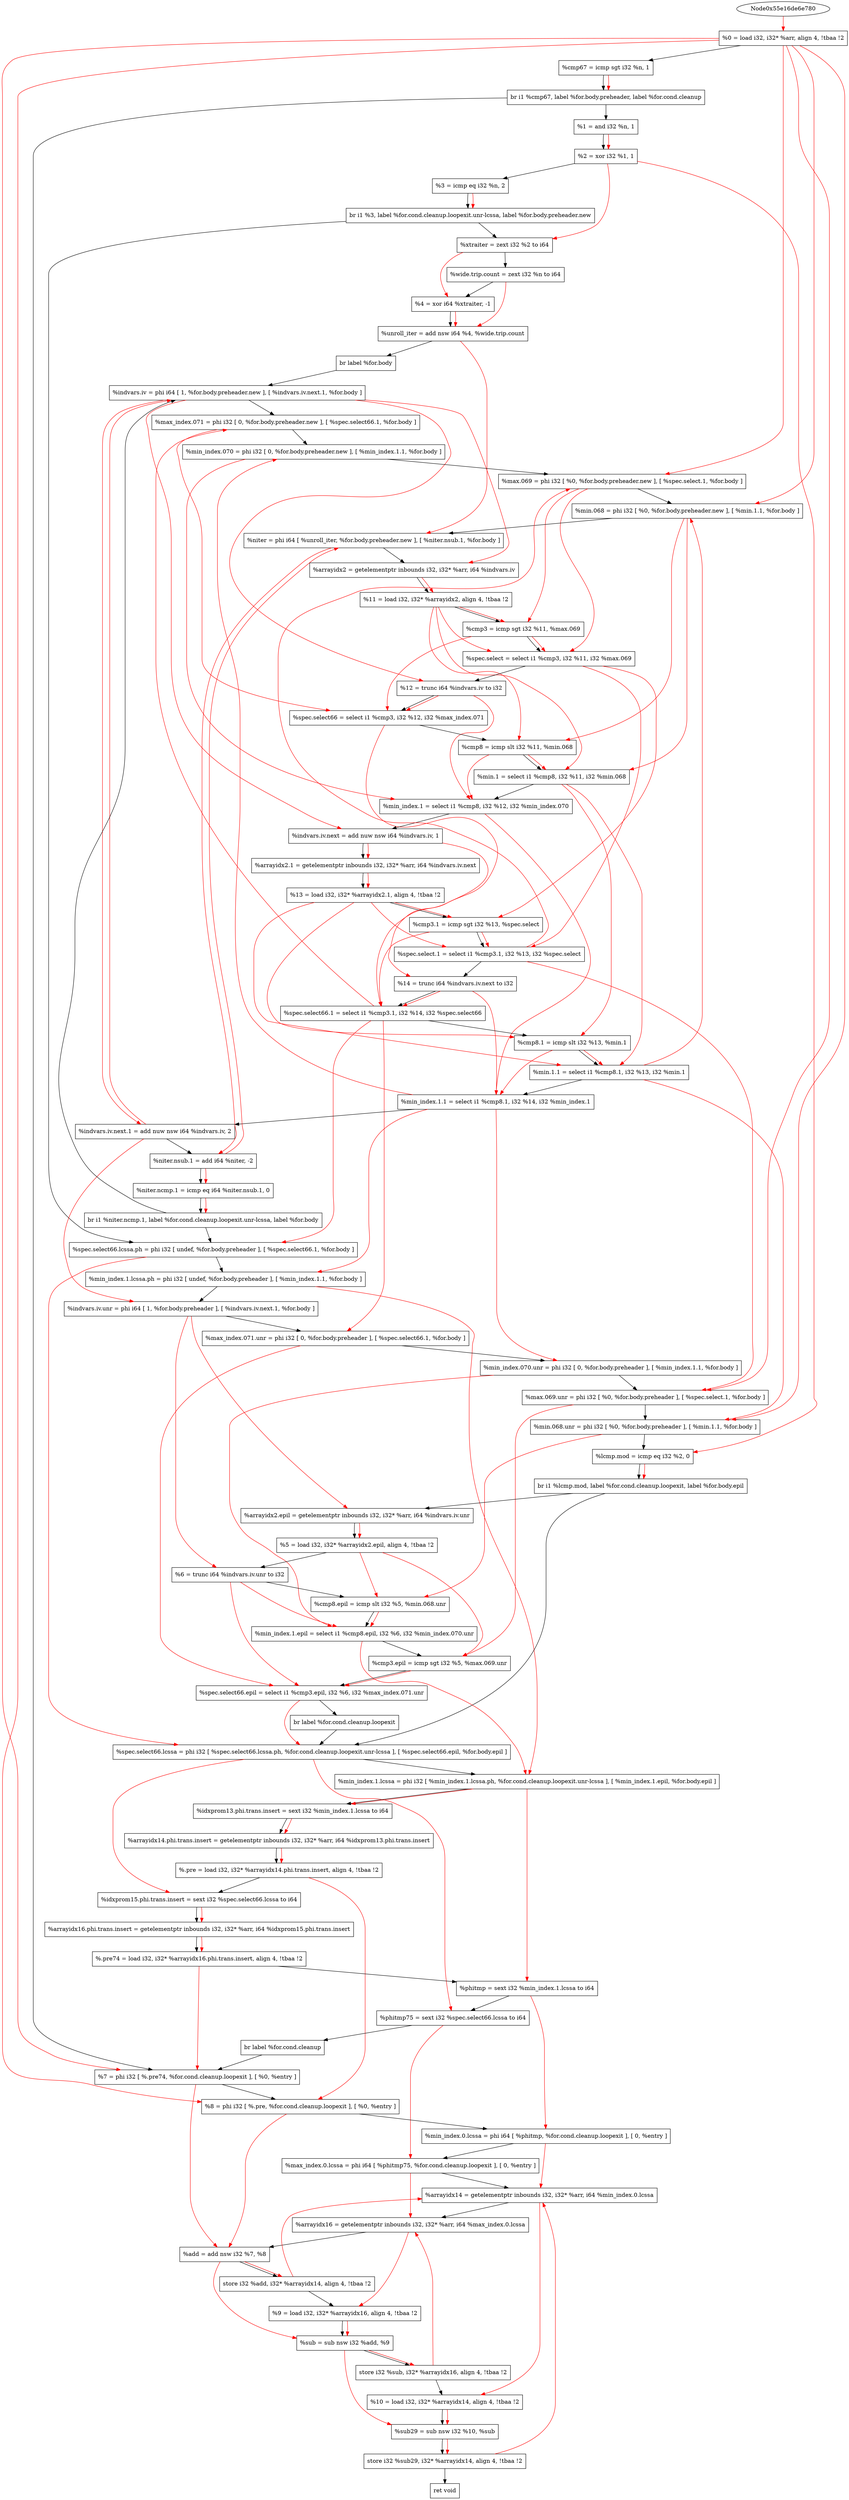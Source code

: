 digraph "CDFG for'func' function" {
	Node0x55e16de6e968[shape=record, label="  %0 = load i32, i32* %arr, align 4, !tbaa !2"];
	Node0x55e16de6fed0[shape=record, label="  %cmp67 = icmp sgt i32 %n, 1"];
	Node0x55e16ddf7db8[shape=record, label="  br i1 %cmp67, label %for.body.preheader, label %for.cond.cleanup"];
	Node0x55e16de701c0[shape=record, label="  %1 = and i32 %n, 1"];
	Node0x55e16de70230[shape=record, label="  %2 = xor i32 %1, 1"];
	Node0x55e16de702d0[shape=record, label="  %3 = icmp eq i32 %n, 2"];
	Node0x55e16de03228[shape=record, label="  br i1 %3, label %for.cond.cleanup.loopexit.unr-lcssa, label %for.body.preheader.new"];
	Node0x55e16de70498[shape=record, label="  %xtraiter = zext i32 %2 to i64"];
	Node0x55e16de704f8[shape=record, label="  %wide.trip.count = zext i32 %n to i64"];
	Node0x55e16de705d0[shape=record, label="  %4 = xor i64 %xtraiter, -1"];
	Node0x55e16de70690[shape=record, label="  %unroll_iter = add nsw i64 %4, %wide.trip.count"];
	Node0x55e16de707c8[shape=record, label="  br label %for.body"];
	Node0x55e16de70c88[shape=record, label="  %spec.select66.lcssa.ph = phi i32 [ undef, %for.body.preheader ], [ %spec.select66.1, %for.body ]"];
	Node0x55e16de70fb8[shape=record, label="  %min_index.1.lcssa.ph = phi i32 [ undef, %for.body.preheader ], [ %min_index.1.1, %for.body ]"];
	Node0x55e16de711a8[shape=record, label="  %indvars.iv.unr = phi i64 [ 1, %for.body.preheader ], [ %indvars.iv.next.1, %for.body ]"];
	Node0x55e16de712d8[shape=record, label="  %max_index.071.unr = phi i32 [ 0, %for.body.preheader ], [ %spec.select66.1, %for.body ]"];
	Node0x55e16de713a8[shape=record, label="  %min_index.070.unr = phi i32 [ 0, %for.body.preheader ], [ %min_index.1.1, %for.body ]"];
	Node0x55e16de714d8[shape=record, label="  %max.069.unr = phi i32 [ %0, %for.body.preheader ], [ %spec.select.1, %for.body ]"];
	Node0x55e16de71688[shape=record, label="  %min.068.unr = phi i32 [ %0, %for.body.preheader ], [ %min.1.1, %for.body ]"];
	Node0x55e16de71750[shape=record, label="  %lcmp.mod = icmp eq i32 %2, 0"];
	Node0x55e16de03348[shape=record, label="  br i1 %lcmp.mod, label %for.cond.cleanup.loopexit, label %for.body.epil"];
	Node0x55e16de719f0[shape=record, label="  %arrayidx2.epil = getelementptr inbounds i32, i32* %arr, i64 %indvars.iv.unr"];
	Node0x55e16de71978[shape=record, label="  %5 = load i32, i32* %arrayidx2.epil, align 4, !tbaa !2"];
	Node0x55e16de72068[shape=record, label="  %6 = trunc i64 %indvars.iv.unr to i32"];
	Node0x55e16de720e0[shape=record, label="  %cmp8.epil = icmp slt i32 %5, %min.068.unr"];
	Node0x55e16de03468[shape=record, label="  %min_index.1.epil = select i1 %cmp8.epil, i32 %6, i32 %min_index.070.unr"];
	Node0x55e16de72500[shape=record, label="  %cmp3.epil = icmp sgt i32 %5, %max.069.unr"];
	Node0x55e16de03588[shape=record, label="  %spec.select66.epil = select i1 %cmp3.epil, i32 %6, i32 %max_index.071.unr"];
	Node0x55e16de725e8[shape=record, label="  br label %for.cond.cleanup.loopexit"];
	Node0x55e16de72638[shape=record, label="  %spec.select66.lcssa = phi i32 [ %spec.select66.lcssa.ph, %for.cond.cleanup.loopexit.unr-lcssa ], [ %spec.select66.epil, %for.body.epil ]"];
	Node0x55e16de72708[shape=record, label="  %min_index.1.lcssa = phi i32 [ %min_index.1.lcssa.ph, %for.cond.cleanup.loopexit.unr-lcssa ], [ %min_index.1.epil, %for.body.epil ]"];
	Node0x55e16de71898[shape=record, label="  %idxprom13.phi.trans.insert = sext i32 %min_index.1.lcssa to i64"];
	Node0x55e16de72840[shape=record, label="  %arrayidx14.phi.trans.insert = getelementptr inbounds i32, i32* %arr, i64 %idxprom13.phi.trans.insert"];
	Node0x55e16de728e8[shape=record, label="  %.pre = load i32, i32* %arrayidx14.phi.trans.insert, align 4, !tbaa !2"];
	Node0x55e16de72968[shape=record, label="  %idxprom15.phi.trans.insert = sext i32 %spec.select66.lcssa to i64"];
	Node0x55e16de72a20[shape=record, label="  %arrayidx16.phi.trans.insert = getelementptr inbounds i32, i32* %arr, i64 %idxprom15.phi.trans.insert"];
	Node0x55e16de72ac8[shape=record, label="  %.pre74 = load i32, i32* %arrayidx16.phi.trans.insert, align 4, !tbaa !2"];
	Node0x55e16de72b48[shape=record, label="  %phitmp = sext i32 %min_index.1.lcssa to i64"];
	Node0x55e16de72bc8[shape=record, label="  %phitmp75 = sext i32 %spec.select66.lcssa to i64"];
	Node0x55e16de72c58[shape=record, label="  br label %for.cond.cleanup"];
	Node0x55e16de72ca8[shape=record, label="  %7 = phi i32 [ %.pre74, %for.cond.cleanup.loopexit ], [ %0, %entry ]"];
	Node0x55e16de72d48[shape=record, label="  %8 = phi i32 [ %.pre, %for.cond.cleanup.loopexit ], [ %0, %entry ]"];
	Node0x55e16de70618[shape=record, label="  %min_index.0.lcssa = phi i64 [ %phitmp, %for.cond.cleanup.loopexit ], [ 0, %entry ]"];
	Node0x55e16de72f28[shape=record, label="  %max_index.0.lcssa = phi i64 [ %phitmp75, %for.cond.cleanup.loopexit ], [ 0, %entry ]"];
	Node0x55e16de73020[shape=record, label="  %arrayidx14 = getelementptr inbounds i32, i32* %arr, i64 %min_index.0.lcssa"];
	Node0x55e16de730d0[shape=record, label="  %arrayidx16 = getelementptr inbounds i32, i32* %arr, i64 %max_index.0.lcssa"];
	Node0x55e16de73960[shape=record, label="  %add = add nsw i32 %7, %8"];
	Node0x55e16de739d0[shape=record, label="  store i32 %add, i32* %arrayidx14, align 4, !tbaa !2"];
	Node0x55e16de700f8[shape=record, label="  %9 = load i32, i32* %arrayidx16, align 4, !tbaa !2"];
	Node0x55e16de73a50[shape=record, label="  %sub = sub nsw i32 %add, %9"];
	Node0x55e16de73ae0[shape=record, label="  store i32 %sub, i32* %arrayidx16, align 4, !tbaa !2"];
	Node0x55e16de73b48[shape=record, label="  %10 = load i32, i32* %arrayidx14, align 4, !tbaa !2"];
	Node0x55e16de73bc0[shape=record, label="  %sub29 = sub nsw i32 %10, %sub"];
	Node0x55e16de73c50[shape=record, label="  store i32 %sub29, i32* %arrayidx14, align 4, !tbaa !2"];
	Node0x55e16de73ca0[shape=record, label="  ret void"];
	Node0x55e16de73ce8[shape=record, label="  %indvars.iv = phi i64 [ 1, %for.body.preheader.new ], [ %indvars.iv.next.1, %for.body ]"];
	Node0x55e16de73d88[shape=record, label="  %max_index.071 = phi i32 [ 0, %for.body.preheader.new ], [ %spec.select66.1, %for.body ]"];
	Node0x55e16de73e58[shape=record, label="  %min_index.070 = phi i32 [ 0, %for.body.preheader.new ], [ %min_index.1.1, %for.body ]"];
	Node0x55e16de73f28[shape=record, label="  %max.069 = phi i32 [ %0, %for.body.preheader.new ], [ %spec.select.1, %for.body ]"];
	Node0x55e16de73fe8[shape=record, label="  %min.068 = phi i32 [ %0, %for.body.preheader.new ], [ %min.1.1, %for.body ]"];
	Node0x55e16de746c8[shape=record, label="  %niter = phi i64 [ %unroll_iter, %for.body.preheader.new ], [ %niter.nsub.1, %for.body ]"];
	Node0x55e16de747b0[shape=record, label="  %arrayidx2 = getelementptr inbounds i32, i32* %arr, i64 %indvars.iv"];
	Node0x55e16de74848[shape=record, label="  %11 = load i32, i32* %arrayidx2, align 4, !tbaa !2"];
	Node0x55e16de748c0[shape=record, label="  %cmp3 = icmp sgt i32 %11, %max.069"];
	Node0x55e16de74968[shape=record, label="  %spec.select = select i1 %cmp3, i32 %11, i32 %max.069"];
	Node0x55e16de749f8[shape=record, label="  %12 = trunc i64 %indvars.iv to i32"];
	Node0x55e16de74a88[shape=record, label="  %spec.select66 = select i1 %cmp3, i32 %12, i32 %max_index.071"];
	Node0x55e16de74b30[shape=record, label="  %cmp8 = icmp slt i32 %11, %min.068"];
	Node0x55e16de74bd8[shape=record, label="  %min.1 = select i1 %cmp8, i32 %11, i32 %min.068"];
	Node0x55e16de74c88[shape=record, label="  %min_index.1 = select i1 %cmp8, i32 %12, i32 %min_index.070"];
	Node0x55e16de74d30[shape=record, label="  %indvars.iv.next = add nuw nsw i64 %indvars.iv, 1"];
	Node0x55e16de74e00[shape=record, label="  %arrayidx2.1 = getelementptr inbounds i32, i32* %arr, i64 %indvars.iv.next"];
	Node0x55e16de74e68[shape=record, label="  %13 = load i32, i32* %arrayidx2.1, align 4, !tbaa !2"];
	Node0x55e16de74ee0[shape=record, label="  %cmp3.1 = icmp sgt i32 %13, %spec.select"];
	Node0x55e16de74f88[shape=record, label="  %spec.select.1 = select i1 %cmp3.1, i32 %13, i32 %spec.select"];
	Node0x55e16de71488[shape=record, label="  %14 = trunc i64 %indvars.iv.next to i32"];
	Node0x55e16de75018[shape=record, label="  %spec.select66.1 = select i1 %cmp3.1, i32 %14, i32 %spec.select66"];
	Node0x55e16de75090[shape=record, label="  %cmp8.1 = icmp slt i32 %13, %min.1"];
	Node0x55e16de75138[shape=record, label="  %min.1.1 = select i1 %cmp8.1, i32 %13, i32 %min.1"];
	Node0x55e16de751c8[shape=record, label="  %min_index.1.1 = select i1 %cmp8.1, i32 %14, i32 %min_index.1"];
	Node0x55e16de75240[shape=record, label="  %indvars.iv.next.1 = add nuw nsw i64 %indvars.iv, 2"];
	Node0x55e16de752b0[shape=record, label="  %niter.nsub.1 = add i64 %niter, -2"];
	Node0x55e16de75320[shape=record, label="  %niter.ncmp.1 = icmp eq i64 %niter.nsub.1, 0"];
	Node0x55e16de753a8[shape=record, label="  br i1 %niter.ncmp.1, label %for.cond.cleanup.loopexit.unr-lcssa, label %for.body"];
	Node0x55e16de6e968 -> Node0x55e16de6fed0
	Node0x55e16de6fed0 -> Node0x55e16ddf7db8
	Node0x55e16ddf7db8 -> Node0x55e16de701c0
	Node0x55e16ddf7db8 -> Node0x55e16de72ca8
	Node0x55e16de701c0 -> Node0x55e16de70230
	Node0x55e16de70230 -> Node0x55e16de702d0
	Node0x55e16de702d0 -> Node0x55e16de03228
	Node0x55e16de03228 -> Node0x55e16de70c88
	Node0x55e16de03228 -> Node0x55e16de70498
	Node0x55e16de70498 -> Node0x55e16de704f8
	Node0x55e16de704f8 -> Node0x55e16de705d0
	Node0x55e16de705d0 -> Node0x55e16de70690
	Node0x55e16de70690 -> Node0x55e16de707c8
	Node0x55e16de707c8 -> Node0x55e16de73ce8
	Node0x55e16de70c88 -> Node0x55e16de70fb8
	Node0x55e16de70fb8 -> Node0x55e16de711a8
	Node0x55e16de711a8 -> Node0x55e16de712d8
	Node0x55e16de712d8 -> Node0x55e16de713a8
	Node0x55e16de713a8 -> Node0x55e16de714d8
	Node0x55e16de714d8 -> Node0x55e16de71688
	Node0x55e16de71688 -> Node0x55e16de71750
	Node0x55e16de71750 -> Node0x55e16de03348
	Node0x55e16de03348 -> Node0x55e16de72638
	Node0x55e16de03348 -> Node0x55e16de719f0
	Node0x55e16de719f0 -> Node0x55e16de71978
	Node0x55e16de71978 -> Node0x55e16de72068
	Node0x55e16de72068 -> Node0x55e16de720e0
	Node0x55e16de720e0 -> Node0x55e16de03468
	Node0x55e16de03468 -> Node0x55e16de72500
	Node0x55e16de72500 -> Node0x55e16de03588
	Node0x55e16de03588 -> Node0x55e16de725e8
	Node0x55e16de725e8 -> Node0x55e16de72638
	Node0x55e16de72638 -> Node0x55e16de72708
	Node0x55e16de72708 -> Node0x55e16de71898
	Node0x55e16de71898 -> Node0x55e16de72840
	Node0x55e16de72840 -> Node0x55e16de728e8
	Node0x55e16de728e8 -> Node0x55e16de72968
	Node0x55e16de72968 -> Node0x55e16de72a20
	Node0x55e16de72a20 -> Node0x55e16de72ac8
	Node0x55e16de72ac8 -> Node0x55e16de72b48
	Node0x55e16de72b48 -> Node0x55e16de72bc8
	Node0x55e16de72bc8 -> Node0x55e16de72c58
	Node0x55e16de72c58 -> Node0x55e16de72ca8
	Node0x55e16de72ca8 -> Node0x55e16de72d48
	Node0x55e16de72d48 -> Node0x55e16de70618
	Node0x55e16de70618 -> Node0x55e16de72f28
	Node0x55e16de72f28 -> Node0x55e16de73020
	Node0x55e16de73020 -> Node0x55e16de730d0
	Node0x55e16de730d0 -> Node0x55e16de73960
	Node0x55e16de73960 -> Node0x55e16de739d0
	Node0x55e16de739d0 -> Node0x55e16de700f8
	Node0x55e16de700f8 -> Node0x55e16de73a50
	Node0x55e16de73a50 -> Node0x55e16de73ae0
	Node0x55e16de73ae0 -> Node0x55e16de73b48
	Node0x55e16de73b48 -> Node0x55e16de73bc0
	Node0x55e16de73bc0 -> Node0x55e16de73c50
	Node0x55e16de73c50 -> Node0x55e16de73ca0
	Node0x55e16de73ce8 -> Node0x55e16de73d88
	Node0x55e16de73d88 -> Node0x55e16de73e58
	Node0x55e16de73e58 -> Node0x55e16de73f28
	Node0x55e16de73f28 -> Node0x55e16de73fe8
	Node0x55e16de73fe8 -> Node0x55e16de746c8
	Node0x55e16de746c8 -> Node0x55e16de747b0
	Node0x55e16de747b0 -> Node0x55e16de74848
	Node0x55e16de74848 -> Node0x55e16de748c0
	Node0x55e16de748c0 -> Node0x55e16de74968
	Node0x55e16de74968 -> Node0x55e16de749f8
	Node0x55e16de749f8 -> Node0x55e16de74a88
	Node0x55e16de74a88 -> Node0x55e16de74b30
	Node0x55e16de74b30 -> Node0x55e16de74bd8
	Node0x55e16de74bd8 -> Node0x55e16de74c88
	Node0x55e16de74c88 -> Node0x55e16de74d30
	Node0x55e16de74d30 -> Node0x55e16de74e00
	Node0x55e16de74e00 -> Node0x55e16de74e68
	Node0x55e16de74e68 -> Node0x55e16de74ee0
	Node0x55e16de74ee0 -> Node0x55e16de74f88
	Node0x55e16de74f88 -> Node0x55e16de71488
	Node0x55e16de71488 -> Node0x55e16de75018
	Node0x55e16de75018 -> Node0x55e16de75090
	Node0x55e16de75090 -> Node0x55e16de75138
	Node0x55e16de75138 -> Node0x55e16de751c8
	Node0x55e16de751c8 -> Node0x55e16de75240
	Node0x55e16de75240 -> Node0x55e16de752b0
	Node0x55e16de752b0 -> Node0x55e16de75320
	Node0x55e16de75320 -> Node0x55e16de753a8
	Node0x55e16de753a8 -> Node0x55e16de70c88
	Node0x55e16de753a8 -> Node0x55e16de73ce8
edge [color=red]
	Node0x55e16de6e780 -> Node0x55e16de6e968
	Node0x55e16de6fed0 -> Node0x55e16ddf7db8
	Node0x55e16de701c0 -> Node0x55e16de70230
	Node0x55e16de702d0 -> Node0x55e16de03228
	Node0x55e16de70230 -> Node0x55e16de70498
	Node0x55e16de70498 -> Node0x55e16de705d0
	Node0x55e16de705d0 -> Node0x55e16de70690
	Node0x55e16de704f8 -> Node0x55e16de70690
	Node0x55e16de75018 -> Node0x55e16de70c88
	Node0x55e16de751c8 -> Node0x55e16de70fb8
	Node0x55e16de75240 -> Node0x55e16de711a8
	Node0x55e16de75018 -> Node0x55e16de712d8
	Node0x55e16de751c8 -> Node0x55e16de713a8
	Node0x55e16de6e968 -> Node0x55e16de714d8
	Node0x55e16de74f88 -> Node0x55e16de714d8
	Node0x55e16de6e968 -> Node0x55e16de71688
	Node0x55e16de75138 -> Node0x55e16de71688
	Node0x55e16de70230 -> Node0x55e16de71750
	Node0x55e16de71750 -> Node0x55e16de03348
	Node0x55e16de711a8 -> Node0x55e16de719f0
	Node0x55e16de719f0 -> Node0x55e16de71978
	Node0x55e16de711a8 -> Node0x55e16de72068
	Node0x55e16de71978 -> Node0x55e16de720e0
	Node0x55e16de71688 -> Node0x55e16de720e0
	Node0x55e16de720e0 -> Node0x55e16de03468
	Node0x55e16de72068 -> Node0x55e16de03468
	Node0x55e16de713a8 -> Node0x55e16de03468
	Node0x55e16de71978 -> Node0x55e16de72500
	Node0x55e16de714d8 -> Node0x55e16de72500
	Node0x55e16de72500 -> Node0x55e16de03588
	Node0x55e16de72068 -> Node0x55e16de03588
	Node0x55e16de712d8 -> Node0x55e16de03588
	Node0x55e16de70c88 -> Node0x55e16de72638
	Node0x55e16de03588 -> Node0x55e16de72638
	Node0x55e16de70fb8 -> Node0x55e16de72708
	Node0x55e16de03468 -> Node0x55e16de72708
	Node0x55e16de72708 -> Node0x55e16de71898
	Node0x55e16de71898 -> Node0x55e16de72840
	Node0x55e16de72840 -> Node0x55e16de728e8
	Node0x55e16de72638 -> Node0x55e16de72968
	Node0x55e16de72968 -> Node0x55e16de72a20
	Node0x55e16de72a20 -> Node0x55e16de72ac8
	Node0x55e16de72708 -> Node0x55e16de72b48
	Node0x55e16de72638 -> Node0x55e16de72bc8
	Node0x55e16de72ac8 -> Node0x55e16de72ca8
	Node0x55e16de6e968 -> Node0x55e16de72ca8
	Node0x55e16de728e8 -> Node0x55e16de72d48
	Node0x55e16de6e968 -> Node0x55e16de72d48
	Node0x55e16de72b48 -> Node0x55e16de70618
	Node0x55e16de72bc8 -> Node0x55e16de72f28
	Node0x55e16de70618 -> Node0x55e16de73020
	Node0x55e16de72f28 -> Node0x55e16de730d0
	Node0x55e16de72ca8 -> Node0x55e16de73960
	Node0x55e16de72d48 -> Node0x55e16de73960
	Node0x55e16de73960 -> Node0x55e16de739d0
	Node0x55e16de739d0 -> Node0x55e16de73020
	Node0x55e16de730d0 -> Node0x55e16de700f8
	Node0x55e16de73960 -> Node0x55e16de73a50
	Node0x55e16de700f8 -> Node0x55e16de73a50
	Node0x55e16de73a50 -> Node0x55e16de73ae0
	Node0x55e16de73ae0 -> Node0x55e16de730d0
	Node0x55e16de73020 -> Node0x55e16de73b48
	Node0x55e16de73b48 -> Node0x55e16de73bc0
	Node0x55e16de73a50 -> Node0x55e16de73bc0
	Node0x55e16de73bc0 -> Node0x55e16de73c50
	Node0x55e16de73c50 -> Node0x55e16de73020
	Node0x55e16de75240 -> Node0x55e16de73ce8
	Node0x55e16de75018 -> Node0x55e16de73d88
	Node0x55e16de751c8 -> Node0x55e16de73e58
	Node0x55e16de6e968 -> Node0x55e16de73f28
	Node0x55e16de74f88 -> Node0x55e16de73f28
	Node0x55e16de6e968 -> Node0x55e16de73fe8
	Node0x55e16de75138 -> Node0x55e16de73fe8
	Node0x55e16de70690 -> Node0x55e16de746c8
	Node0x55e16de752b0 -> Node0x55e16de746c8
	Node0x55e16de73ce8 -> Node0x55e16de747b0
	Node0x55e16de747b0 -> Node0x55e16de74848
	Node0x55e16de74848 -> Node0x55e16de748c0
	Node0x55e16de73f28 -> Node0x55e16de748c0
	Node0x55e16de748c0 -> Node0x55e16de74968
	Node0x55e16de74848 -> Node0x55e16de74968
	Node0x55e16de73f28 -> Node0x55e16de74968
	Node0x55e16de73ce8 -> Node0x55e16de749f8
	Node0x55e16de748c0 -> Node0x55e16de74a88
	Node0x55e16de749f8 -> Node0x55e16de74a88
	Node0x55e16de73d88 -> Node0x55e16de74a88
	Node0x55e16de74848 -> Node0x55e16de74b30
	Node0x55e16de73fe8 -> Node0x55e16de74b30
	Node0x55e16de74b30 -> Node0x55e16de74bd8
	Node0x55e16de74848 -> Node0x55e16de74bd8
	Node0x55e16de73fe8 -> Node0x55e16de74bd8
	Node0x55e16de74b30 -> Node0x55e16de74c88
	Node0x55e16de749f8 -> Node0x55e16de74c88
	Node0x55e16de73e58 -> Node0x55e16de74c88
	Node0x55e16de73ce8 -> Node0x55e16de74d30
	Node0x55e16de74d30 -> Node0x55e16de74e00
	Node0x55e16de74e00 -> Node0x55e16de74e68
	Node0x55e16de74e68 -> Node0x55e16de74ee0
	Node0x55e16de74968 -> Node0x55e16de74ee0
	Node0x55e16de74ee0 -> Node0x55e16de74f88
	Node0x55e16de74e68 -> Node0x55e16de74f88
	Node0x55e16de74968 -> Node0x55e16de74f88
	Node0x55e16de74d30 -> Node0x55e16de71488
	Node0x55e16de74ee0 -> Node0x55e16de75018
	Node0x55e16de71488 -> Node0x55e16de75018
	Node0x55e16de74a88 -> Node0x55e16de75018
	Node0x55e16de74e68 -> Node0x55e16de75090
	Node0x55e16de74bd8 -> Node0x55e16de75090
	Node0x55e16de75090 -> Node0x55e16de75138
	Node0x55e16de74e68 -> Node0x55e16de75138
	Node0x55e16de74bd8 -> Node0x55e16de75138
	Node0x55e16de75090 -> Node0x55e16de751c8
	Node0x55e16de71488 -> Node0x55e16de751c8
	Node0x55e16de74c88 -> Node0x55e16de751c8
	Node0x55e16de73ce8 -> Node0x55e16de75240
	Node0x55e16de746c8 -> Node0x55e16de752b0
	Node0x55e16de752b0 -> Node0x55e16de75320
	Node0x55e16de75320 -> Node0x55e16de753a8
}
